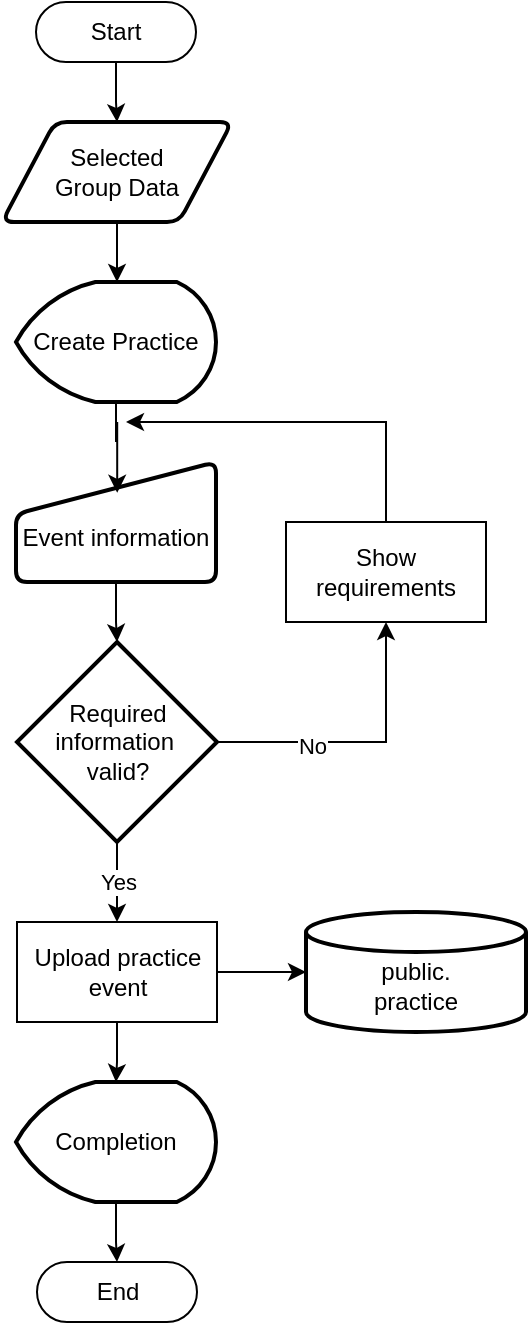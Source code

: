 <mxfile version="27.0.5">
  <diagram name="Page-1" id="ZBM7HGIj5HPLbLnnoatt">
    <mxGraphModel dx="1955" dy="740" grid="1" gridSize="10" guides="1" tooltips="1" connect="1" arrows="1" fold="1" page="1" pageScale="1" pageWidth="850" pageHeight="1100" math="0" shadow="0">
      <root>
        <mxCell id="0" />
        <mxCell id="1" parent="0" />
        <mxCell id="Z4dQ9wJJJ6W-tMxqUx0K-4" style="edgeStyle=orthogonalEdgeStyle;rounded=0;orthogonalLoop=1;jettySize=auto;html=1;entryX=0.5;entryY=0;entryDx=0;entryDy=0;" edge="1" parent="1" source="Z4dQ9wJJJ6W-tMxqUx0K-2" target="Z4dQ9wJJJ6W-tMxqUx0K-3">
          <mxGeometry relative="1" as="geometry" />
        </mxCell>
        <mxCell id="Z4dQ9wJJJ6W-tMxqUx0K-2" value="Start" style="html=1;dashed=0;whiteSpace=wrap;shape=mxgraph.dfd.start" vertex="1" parent="1">
          <mxGeometry x="-465" y="50" width="80" height="30" as="geometry" />
        </mxCell>
        <mxCell id="Z4dQ9wJJJ6W-tMxqUx0K-6" style="edgeStyle=orthogonalEdgeStyle;rounded=0;orthogonalLoop=1;jettySize=auto;html=1;" edge="1" parent="1" source="Z4dQ9wJJJ6W-tMxqUx0K-3">
          <mxGeometry relative="1" as="geometry">
            <mxPoint x="-424.5" y="190" as="targetPoint" />
          </mxGeometry>
        </mxCell>
        <mxCell id="Z4dQ9wJJJ6W-tMxqUx0K-3" value="Selected&lt;div&gt;Group Data&lt;/div&gt;" style="shape=parallelogram;html=1;strokeWidth=2;perimeter=parallelogramPerimeter;whiteSpace=wrap;rounded=1;arcSize=12;size=0.23;" vertex="1" parent="1">
          <mxGeometry x="-482" y="110" width="115" height="50" as="geometry" />
        </mxCell>
        <mxCell id="Z4dQ9wJJJ6W-tMxqUx0K-8" value="Create Practice" style="strokeWidth=2;html=1;shape=mxgraph.flowchart.display;whiteSpace=wrap;" vertex="1" parent="1">
          <mxGeometry x="-475" y="190" width="100" height="60" as="geometry" />
        </mxCell>
        <mxCell id="Z4dQ9wJJJ6W-tMxqUx0K-11" value="&lt;div&gt;&lt;br&gt;&lt;/div&gt;Event information" style="html=1;strokeWidth=2;shape=manualInput;whiteSpace=wrap;rounded=1;size=26;arcSize=11;" vertex="1" parent="1">
          <mxGeometry x="-475" y="280" width="100" height="60" as="geometry" />
        </mxCell>
        <mxCell id="Z4dQ9wJJJ6W-tMxqUx0K-12" style="edgeStyle=orthogonalEdgeStyle;rounded=0;orthogonalLoop=1;jettySize=auto;html=1;entryX=0.506;entryY=0.257;entryDx=0;entryDy=0;entryPerimeter=0;" edge="1" parent="1" source="Z4dQ9wJJJ6W-tMxqUx0K-8" target="Z4dQ9wJJJ6W-tMxqUx0K-11">
          <mxGeometry relative="1" as="geometry" />
        </mxCell>
        <mxCell id="Z4dQ9wJJJ6W-tMxqUx0K-19" value="Yes" style="edgeStyle=orthogonalEdgeStyle;rounded=0;orthogonalLoop=1;jettySize=auto;html=1;entryX=0.5;entryY=0;entryDx=0;entryDy=0;" edge="1" parent="1" source="Z4dQ9wJJJ6W-tMxqUx0K-13" target="Z4dQ9wJJJ6W-tMxqUx0K-18">
          <mxGeometry relative="1" as="geometry" />
        </mxCell>
        <mxCell id="Z4dQ9wJJJ6W-tMxqUx0K-27" style="edgeStyle=orthogonalEdgeStyle;rounded=0;orthogonalLoop=1;jettySize=auto;html=1;entryX=0.5;entryY=1;entryDx=0;entryDy=0;" edge="1" parent="1" source="Z4dQ9wJJJ6W-tMxqUx0K-13" target="Z4dQ9wJJJ6W-tMxqUx0K-26">
          <mxGeometry relative="1" as="geometry" />
        </mxCell>
        <mxCell id="Z4dQ9wJJJ6W-tMxqUx0K-28" value="No" style="edgeLabel;html=1;align=center;verticalAlign=middle;resizable=0;points=[];" vertex="1" connectable="0" parent="Z4dQ9wJJJ6W-tMxqUx0K-27">
          <mxGeometry x="-0.349" y="-2" relative="1" as="geometry">
            <mxPoint as="offset" />
          </mxGeometry>
        </mxCell>
        <mxCell id="Z4dQ9wJJJ6W-tMxqUx0K-13" value="Required information&amp;nbsp;&lt;div&gt;valid?&lt;/div&gt;" style="strokeWidth=2;html=1;shape=mxgraph.flowchart.decision;whiteSpace=wrap;" vertex="1" parent="1">
          <mxGeometry x="-474.5" y="370" width="100" height="100" as="geometry" />
        </mxCell>
        <mxCell id="Z4dQ9wJJJ6W-tMxqUx0K-16" style="edgeStyle=orthogonalEdgeStyle;rounded=0;orthogonalLoop=1;jettySize=auto;html=1;entryX=0.5;entryY=0;entryDx=0;entryDy=0;entryPerimeter=0;" edge="1" parent="1" source="Z4dQ9wJJJ6W-tMxqUx0K-11" target="Z4dQ9wJJJ6W-tMxqUx0K-13">
          <mxGeometry relative="1" as="geometry" />
        </mxCell>
        <mxCell id="Z4dQ9wJJJ6W-tMxqUx0K-18" value="Upload practice&lt;div&gt;event&lt;/div&gt;" style="html=1;dashed=0;whiteSpace=wrap;" vertex="1" parent="1">
          <mxGeometry x="-474.5" y="510" width="100" height="50" as="geometry" />
        </mxCell>
        <mxCell id="Z4dQ9wJJJ6W-tMxqUx0K-20" value="&lt;div&gt;&lt;br&gt;&lt;/div&gt;&lt;div&gt;public.&lt;/div&gt;&lt;div&gt;practice&lt;/div&gt;" style="strokeWidth=2;html=1;shape=mxgraph.flowchart.database;whiteSpace=wrap;" vertex="1" parent="1">
          <mxGeometry x="-330" y="505" width="110" height="60" as="geometry" />
        </mxCell>
        <mxCell id="Z4dQ9wJJJ6W-tMxqUx0K-21" style="edgeStyle=orthogonalEdgeStyle;rounded=0;orthogonalLoop=1;jettySize=auto;html=1;entryX=0;entryY=0.5;entryDx=0;entryDy=0;entryPerimeter=0;" edge="1" parent="1" source="Z4dQ9wJJJ6W-tMxqUx0K-18" target="Z4dQ9wJJJ6W-tMxqUx0K-20">
          <mxGeometry relative="1" as="geometry" />
        </mxCell>
        <mxCell id="Z4dQ9wJJJ6W-tMxqUx0K-25" style="edgeStyle=orthogonalEdgeStyle;rounded=0;orthogonalLoop=1;jettySize=auto;html=1;" edge="1" parent="1" source="Z4dQ9wJJJ6W-tMxqUx0K-22" target="Z4dQ9wJJJ6W-tMxqUx0K-24">
          <mxGeometry relative="1" as="geometry" />
        </mxCell>
        <mxCell id="Z4dQ9wJJJ6W-tMxqUx0K-22" value="Completion" style="strokeWidth=2;html=1;shape=mxgraph.flowchart.display;whiteSpace=wrap;" vertex="1" parent="1">
          <mxGeometry x="-475" y="590" width="100" height="60" as="geometry" />
        </mxCell>
        <mxCell id="Z4dQ9wJJJ6W-tMxqUx0K-23" style="edgeStyle=orthogonalEdgeStyle;rounded=0;orthogonalLoop=1;jettySize=auto;html=1;entryX=0.5;entryY=0;entryDx=0;entryDy=0;entryPerimeter=0;" edge="1" parent="1" source="Z4dQ9wJJJ6W-tMxqUx0K-18" target="Z4dQ9wJJJ6W-tMxqUx0K-22">
          <mxGeometry relative="1" as="geometry" />
        </mxCell>
        <mxCell id="Z4dQ9wJJJ6W-tMxqUx0K-24" value="End" style="html=1;dashed=0;whiteSpace=wrap;shape=mxgraph.dfd.start" vertex="1" parent="1">
          <mxGeometry x="-464.5" y="680" width="80" height="30" as="geometry" />
        </mxCell>
        <mxCell id="Z4dQ9wJJJ6W-tMxqUx0K-29" style="edgeStyle=orthogonalEdgeStyle;rounded=0;orthogonalLoop=1;jettySize=auto;html=1;" edge="1" parent="1" source="Z4dQ9wJJJ6W-tMxqUx0K-26">
          <mxGeometry relative="1" as="geometry">
            <mxPoint x="-420" y="260.0" as="targetPoint" />
            <Array as="points">
              <mxPoint x="-290" y="260" />
            </Array>
          </mxGeometry>
        </mxCell>
        <mxCell id="Z4dQ9wJJJ6W-tMxqUx0K-26" value="Show requirements" style="html=1;dashed=0;whiteSpace=wrap;" vertex="1" parent="1">
          <mxGeometry x="-340" y="310" width="100" height="50" as="geometry" />
        </mxCell>
      </root>
    </mxGraphModel>
  </diagram>
</mxfile>
